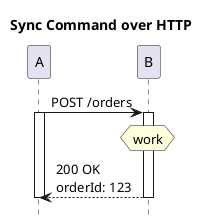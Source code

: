 @startuml
title Sync Command over HTTP
hide footbox
'skinparam monochrome reverse

A->B++: POST /orders
A++
hnote over B: work
A<--B--:200 OK\norderId: 123
A--



@enduml